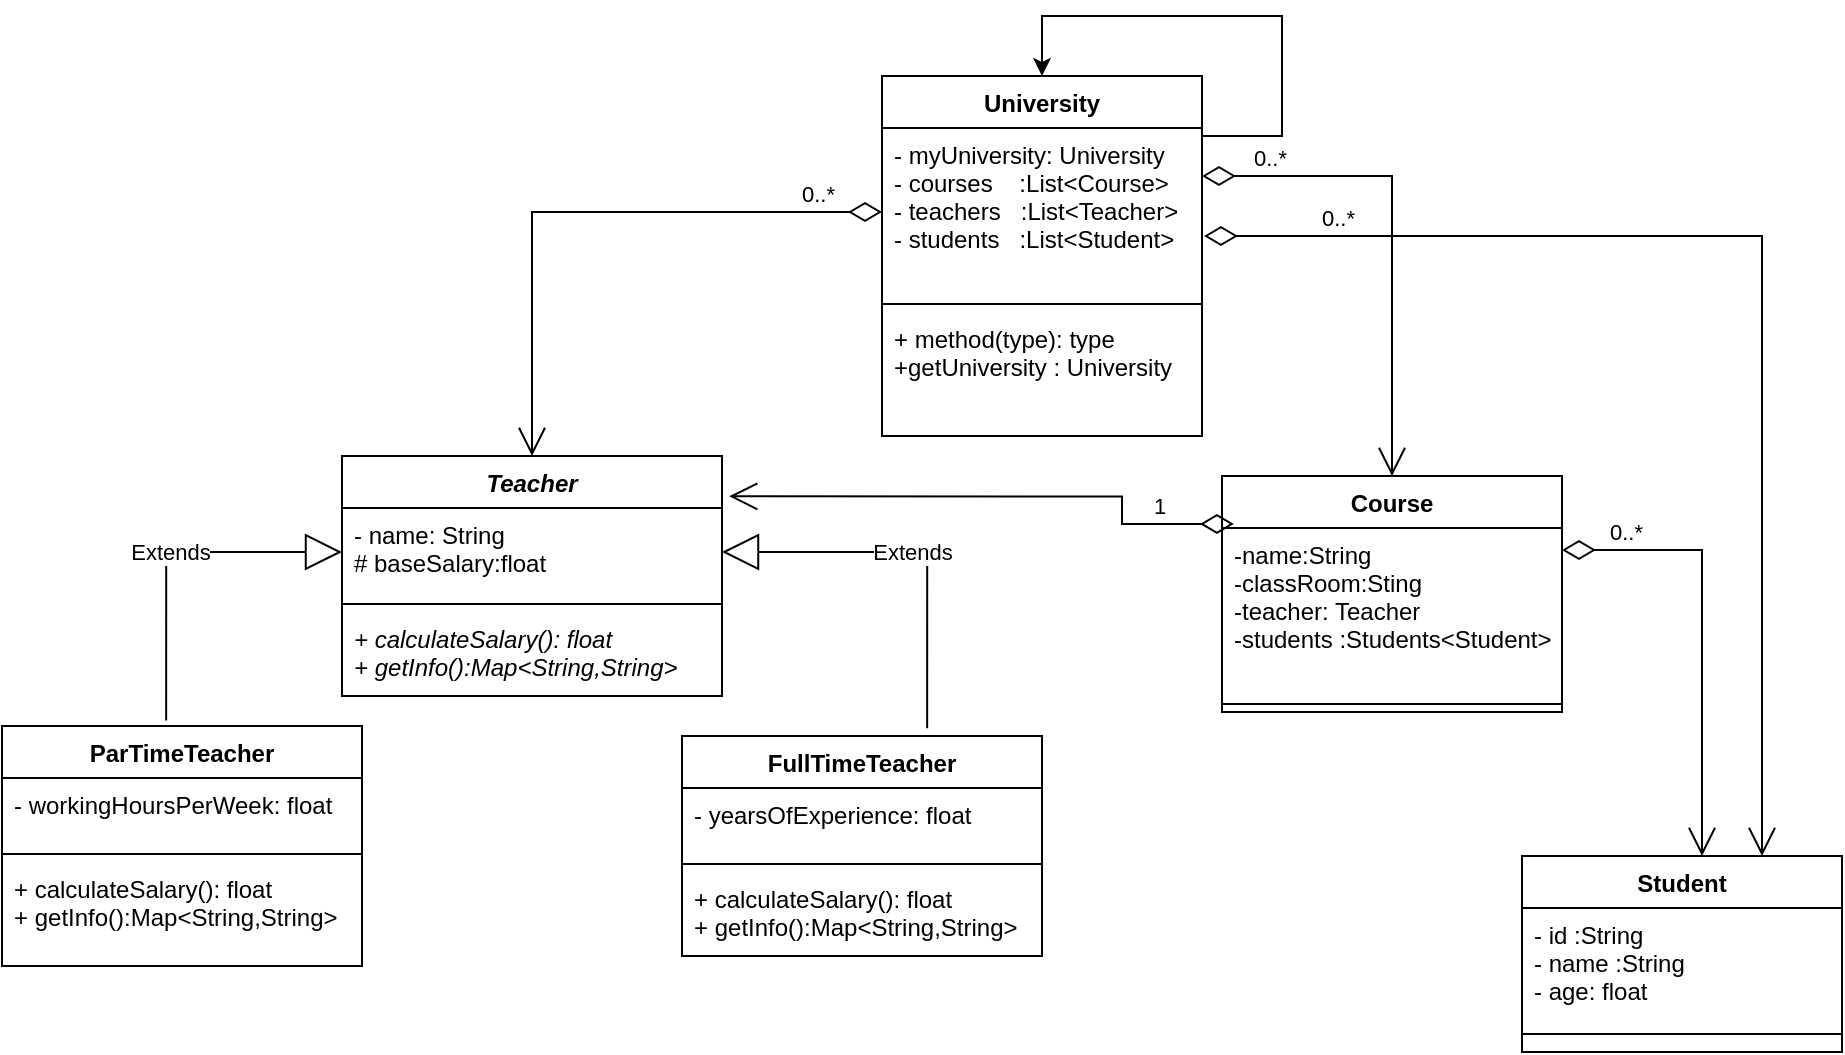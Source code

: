 <mxfile version="15.5.4" type="device"><diagram id="-78miWyJ6WiRi0RIiGMA" name="Page-1"><mxGraphModel dx="2249" dy="804" grid="1" gridSize="10" guides="1" tooltips="1" connect="1" arrows="1" fold="1" page="1" pageScale="1" pageWidth="827" pageHeight="1169" math="0" shadow="0"><root><mxCell id="0"/><mxCell id="1" parent="0"/><mxCell id="RMaE_vzX4WJ8GaiOxR_T-1" value="University" style="swimlane;fontStyle=1;align=center;verticalAlign=top;childLayout=stackLayout;horizontal=1;startSize=26;horizontalStack=0;resizeParent=1;resizeParentMax=0;resizeLast=0;collapsible=1;marginBottom=0;" parent="1" vertex="1"><mxGeometry x="300" y="90" width="160" height="180" as="geometry"/></mxCell><mxCell id="RMaE_vzX4WJ8GaiOxR_T-2" value="- myUniversity: University&#10;- courses    :List&lt;Course&gt;&#10;- teachers   :List&lt;Teacher&gt;&#10;- students   :List&lt;Student&gt;&#10;" style="text;strokeColor=none;fillColor=none;align=left;verticalAlign=top;spacingLeft=4;spacingRight=4;overflow=hidden;rotatable=0;points=[[0,0.5],[1,0.5]];portConstraint=eastwest;" parent="RMaE_vzX4WJ8GaiOxR_T-1" vertex="1"><mxGeometry y="26" width="160" height="84" as="geometry"/></mxCell><mxCell id="RMaE_vzX4WJ8GaiOxR_T-3" value="" style="line;strokeWidth=1;fillColor=none;align=left;verticalAlign=middle;spacingTop=-1;spacingLeft=3;spacingRight=3;rotatable=0;labelPosition=right;points=[];portConstraint=eastwest;" parent="RMaE_vzX4WJ8GaiOxR_T-1" vertex="1"><mxGeometry y="110" width="160" height="8" as="geometry"/></mxCell><mxCell id="RMaE_vzX4WJ8GaiOxR_T-4" value="+ method(type): type&#10;+getUniversity : University" style="text;strokeColor=none;fillColor=none;align=left;verticalAlign=top;spacingLeft=4;spacingRight=4;overflow=hidden;rotatable=0;points=[[0,0.5],[1,0.5]];portConstraint=eastwest;" parent="RMaE_vzX4WJ8GaiOxR_T-1" vertex="1"><mxGeometry y="118" width="160" height="62" as="geometry"/></mxCell><mxCell id="Niwpielj9NcFQVEb2Opz-1" style="edgeStyle=orthogonalEdgeStyle;rounded=0;orthogonalLoop=1;jettySize=auto;html=1;entryX=0.5;entryY=0;entryDx=0;entryDy=0;exitX=1;exitY=0.5;exitDx=0;exitDy=0;" edge="1" parent="RMaE_vzX4WJ8GaiOxR_T-1" source="RMaE_vzX4WJ8GaiOxR_T-2" target="RMaE_vzX4WJ8GaiOxR_T-1"><mxGeometry relative="1" as="geometry"><Array as="points"><mxPoint x="160" y="30"/><mxPoint x="200" y="30"/><mxPoint x="200" y="-30"/><mxPoint x="80" y="-30"/></Array></mxGeometry></mxCell><mxCell id="RMaE_vzX4WJ8GaiOxR_T-5" value="Teacher" style="swimlane;fontStyle=3;align=center;verticalAlign=top;childLayout=stackLayout;horizontal=1;startSize=26;horizontalStack=0;resizeParent=1;resizeParentMax=0;resizeLast=0;collapsible=1;marginBottom=0;" parent="1" vertex="1"><mxGeometry x="30" y="280" width="190" height="120" as="geometry"/></mxCell><mxCell id="RMaE_vzX4WJ8GaiOxR_T-6" value="- name: String&#10;# baseSalary:float" style="text;strokeColor=none;fillColor=none;align=left;verticalAlign=top;spacingLeft=4;spacingRight=4;overflow=hidden;rotatable=0;points=[[0,0.5],[1,0.5]];portConstraint=eastwest;" parent="RMaE_vzX4WJ8GaiOxR_T-5" vertex="1"><mxGeometry y="26" width="190" height="44" as="geometry"/></mxCell><mxCell id="RMaE_vzX4WJ8GaiOxR_T-7" value="" style="line;strokeWidth=1;fillColor=none;align=left;verticalAlign=middle;spacingTop=-1;spacingLeft=3;spacingRight=3;rotatable=0;labelPosition=right;points=[];portConstraint=eastwest;" parent="RMaE_vzX4WJ8GaiOxR_T-5" vertex="1"><mxGeometry y="70" width="190" height="8" as="geometry"/></mxCell><mxCell id="RMaE_vzX4WJ8GaiOxR_T-8" value="+ calculateSalary(): float&#10;+ getInfo():Map&lt;String,String&gt;" style="text;strokeColor=none;fillColor=none;align=left;verticalAlign=top;spacingLeft=4;spacingRight=4;overflow=hidden;rotatable=0;points=[[0,0.5],[1,0.5]];portConstraint=eastwest;fontStyle=2" parent="RMaE_vzX4WJ8GaiOxR_T-5" vertex="1"><mxGeometry y="78" width="190" height="42" as="geometry"/></mxCell><mxCell id="RMaE_vzX4WJ8GaiOxR_T-9" value="ParTimeTeacher" style="swimlane;fontStyle=1;align=center;verticalAlign=top;childLayout=stackLayout;horizontal=1;startSize=26;horizontalStack=0;resizeParent=1;resizeParentMax=0;resizeLast=0;collapsible=1;marginBottom=0;" parent="1" vertex="1"><mxGeometry x="-140" y="415" width="180" height="120" as="geometry"/></mxCell><mxCell id="RMaE_vzX4WJ8GaiOxR_T-10" value="- workingHoursPerWeek: float&#10;" style="text;strokeColor=none;fillColor=none;align=left;verticalAlign=top;spacingLeft=4;spacingRight=4;overflow=hidden;rotatable=0;points=[[0,0.5],[1,0.5]];portConstraint=eastwest;" parent="RMaE_vzX4WJ8GaiOxR_T-9" vertex="1"><mxGeometry y="26" width="180" height="34" as="geometry"/></mxCell><mxCell id="RMaE_vzX4WJ8GaiOxR_T-11" value="" style="line;strokeWidth=1;fillColor=none;align=left;verticalAlign=middle;spacingTop=-1;spacingLeft=3;spacingRight=3;rotatable=0;labelPosition=right;points=[];portConstraint=eastwest;" parent="RMaE_vzX4WJ8GaiOxR_T-9" vertex="1"><mxGeometry y="60" width="180" height="8" as="geometry"/></mxCell><mxCell id="RMaE_vzX4WJ8GaiOxR_T-12" value="+ calculateSalary(): float&#10;+ getInfo():Map&lt;String,String&gt;" style="text;strokeColor=none;fillColor=none;align=left;verticalAlign=top;spacingLeft=4;spacingRight=4;overflow=hidden;rotatable=0;points=[[0,0.5],[1,0.5]];portConstraint=eastwest;" parent="RMaE_vzX4WJ8GaiOxR_T-9" vertex="1"><mxGeometry y="68" width="180" height="52" as="geometry"/></mxCell><mxCell id="RMaE_vzX4WJ8GaiOxR_T-13" value="FullTimeTeacher" style="swimlane;fontStyle=1;align=center;verticalAlign=top;childLayout=stackLayout;horizontal=1;startSize=26;horizontalStack=0;resizeParent=1;resizeParentMax=0;resizeLast=0;collapsible=1;marginBottom=0;" parent="1" vertex="1"><mxGeometry x="200" y="420" width="180" height="110" as="geometry"/></mxCell><mxCell id="RMaE_vzX4WJ8GaiOxR_T-14" value="- yearsOfExperience: float&#10;" style="text;strokeColor=none;fillColor=none;align=left;verticalAlign=top;spacingLeft=4;spacingRight=4;overflow=hidden;rotatable=0;points=[[0,0.5],[1,0.5]];portConstraint=eastwest;" parent="RMaE_vzX4WJ8GaiOxR_T-13" vertex="1"><mxGeometry y="26" width="180" height="34" as="geometry"/></mxCell><mxCell id="RMaE_vzX4WJ8GaiOxR_T-15" value="" style="line;strokeWidth=1;fillColor=none;align=left;verticalAlign=middle;spacingTop=-1;spacingLeft=3;spacingRight=3;rotatable=0;labelPosition=right;points=[];portConstraint=eastwest;" parent="RMaE_vzX4WJ8GaiOxR_T-13" vertex="1"><mxGeometry y="60" width="180" height="8" as="geometry"/></mxCell><mxCell id="RMaE_vzX4WJ8GaiOxR_T-16" value="+ calculateSalary(): float&#10;+ getInfo():Map&lt;String,String&gt;" style="text;strokeColor=none;fillColor=none;align=left;verticalAlign=top;spacingLeft=4;spacingRight=4;overflow=hidden;rotatable=0;points=[[0,0.5],[1,0.5]];portConstraint=eastwest;" parent="RMaE_vzX4WJ8GaiOxR_T-13" vertex="1"><mxGeometry y="68" width="180" height="42" as="geometry"/></mxCell><mxCell id="RMaE_vzX4WJ8GaiOxR_T-17" value="Course" style="swimlane;fontStyle=1;align=center;verticalAlign=top;childLayout=stackLayout;horizontal=1;startSize=26;horizontalStack=0;resizeParent=1;resizeParentMax=0;resizeLast=0;collapsible=1;marginBottom=0;" parent="1" vertex="1"><mxGeometry x="470" y="290" width="170" height="118" as="geometry"/></mxCell><mxCell id="RMaE_vzX4WJ8GaiOxR_T-18" value="-name:String&#10;-classRoom:Sting&#10;-teacher: Teacher&#10;-students :Students&lt;Student&gt;&#10;" style="text;strokeColor=none;fillColor=none;align=left;verticalAlign=top;spacingLeft=4;spacingRight=4;overflow=hidden;rotatable=0;points=[[0,0.5],[1,0.5]];portConstraint=eastwest;" parent="RMaE_vzX4WJ8GaiOxR_T-17" vertex="1"><mxGeometry y="26" width="170" height="84" as="geometry"/></mxCell><mxCell id="RMaE_vzX4WJ8GaiOxR_T-19" value="" style="line;strokeWidth=1;fillColor=none;align=left;verticalAlign=middle;spacingTop=-1;spacingLeft=3;spacingRight=3;rotatable=0;labelPosition=right;points=[];portConstraint=eastwest;" parent="RMaE_vzX4WJ8GaiOxR_T-17" vertex="1"><mxGeometry y="110" width="170" height="8" as="geometry"/></mxCell><mxCell id="RMaE_vzX4WJ8GaiOxR_T-21" value="Student" style="swimlane;fontStyle=1;align=center;verticalAlign=top;childLayout=stackLayout;horizontal=1;startSize=26;horizontalStack=0;resizeParent=1;resizeParentMax=0;resizeLast=0;collapsible=1;marginBottom=0;" parent="1" vertex="1"><mxGeometry x="620" y="480" width="160" height="98" as="geometry"/></mxCell><mxCell id="RMaE_vzX4WJ8GaiOxR_T-22" value="- id :String&#10;- name :String&#10;- age: float" style="text;strokeColor=none;fillColor=none;align=left;verticalAlign=top;spacingLeft=4;spacingRight=4;overflow=hidden;rotatable=0;points=[[0,0.5],[1,0.5]];portConstraint=eastwest;" parent="RMaE_vzX4WJ8GaiOxR_T-21" vertex="1"><mxGeometry y="26" width="160" height="54" as="geometry"/></mxCell><mxCell id="RMaE_vzX4WJ8GaiOxR_T-23" value="" style="line;strokeWidth=1;fillColor=none;align=left;verticalAlign=middle;spacingTop=-1;spacingLeft=3;spacingRight=3;rotatable=0;labelPosition=right;points=[];portConstraint=eastwest;" parent="RMaE_vzX4WJ8GaiOxR_T-21" vertex="1"><mxGeometry y="80" width="160" height="18" as="geometry"/></mxCell><mxCell id="RMaE_vzX4WJ8GaiOxR_T-30" value="Extends" style="endArrow=block;endSize=16;endFill=0;html=1;rounded=0;edgeStyle=orthogonalEdgeStyle;exitX=0.681;exitY=-0.035;exitDx=0;exitDy=0;exitPerimeter=0;" parent="1" source="RMaE_vzX4WJ8GaiOxR_T-13" target="RMaE_vzX4WJ8GaiOxR_T-6" edge="1"><mxGeometry width="160" relative="1" as="geometry"><mxPoint x="430" y="410" as="sourcePoint"/><mxPoint x="590" y="410" as="targetPoint"/></mxGeometry></mxCell><mxCell id="RMaE_vzX4WJ8GaiOxR_T-31" value="Extends" style="endArrow=block;endSize=16;endFill=0;html=1;rounded=0;edgeStyle=orthogonalEdgeStyle;entryX=0;entryY=0.5;entryDx=0;entryDy=0;exitX=0.456;exitY=-0.023;exitDx=0;exitDy=0;exitPerimeter=0;" parent="1" source="RMaE_vzX4WJ8GaiOxR_T-9" target="RMaE_vzX4WJ8GaiOxR_T-6" edge="1"><mxGeometry width="160" relative="1" as="geometry"><mxPoint x="430" y="410" as="sourcePoint"/><mxPoint x="590" y="410" as="targetPoint"/></mxGeometry></mxCell><mxCell id="RMaE_vzX4WJ8GaiOxR_T-32" value="0..*" style="endArrow=open;html=1;endSize=12;startArrow=diamondThin;startSize=14;startFill=0;edgeStyle=orthogonalEdgeStyle;align=left;verticalAlign=bottom;rounded=0;exitX=0;exitY=0.5;exitDx=0;exitDy=0;" parent="1" source="RMaE_vzX4WJ8GaiOxR_T-2" target="RMaE_vzX4WJ8GaiOxR_T-5" edge="1"><mxGeometry x="-0.716" relative="1" as="geometry"><mxPoint x="100" y="190" as="sourcePoint"/><mxPoint x="260" y="190" as="targetPoint"/><mxPoint as="offset"/></mxGeometry></mxCell><mxCell id="RMaE_vzX4WJ8GaiOxR_T-33" value="0..*" style="endArrow=open;html=1;endSize=12;startArrow=diamondThin;startSize=14;startFill=0;edgeStyle=orthogonalEdgeStyle;align=left;verticalAlign=bottom;rounded=0;entryX=0.5;entryY=0;entryDx=0;entryDy=0;" parent="1" target="RMaE_vzX4WJ8GaiOxR_T-17" edge="1"><mxGeometry x="-0.807" relative="1" as="geometry"><mxPoint x="460" y="140" as="sourcePoint"/><mxPoint x="140" y="280" as="targetPoint"/><Array as="points"><mxPoint x="460" y="140"/><mxPoint x="555" y="140"/></Array><mxPoint as="offset"/></mxGeometry></mxCell><mxCell id="RMaE_vzX4WJ8GaiOxR_T-34" value="0..*" style="endArrow=open;html=1;endSize=12;startArrow=diamondThin;startSize=14;startFill=0;edgeStyle=orthogonalEdgeStyle;align=left;verticalAlign=bottom;rounded=0;entryX=0.75;entryY=0;entryDx=0;entryDy=0;" parent="1" target="RMaE_vzX4WJ8GaiOxR_T-21" edge="1"><mxGeometry x="-0.807" relative="1" as="geometry"><mxPoint x="461" y="170" as="sourcePoint"/><mxPoint x="550" y="290" as="targetPoint"/><Array as="points"><mxPoint x="461" y="170"/><mxPoint x="740" y="170"/></Array><mxPoint as="offset"/></mxGeometry></mxCell><mxCell id="RMaE_vzX4WJ8GaiOxR_T-36" value="1" style="endArrow=open;html=1;endSize=12;startArrow=diamondThin;startSize=14;startFill=0;edgeStyle=orthogonalEdgeStyle;align=left;verticalAlign=bottom;rounded=0;entryX=1.019;entryY=0.168;entryDx=0;entryDy=0;entryPerimeter=0;exitX=0.035;exitY=0.203;exitDx=0;exitDy=0;exitPerimeter=0;" parent="1" source="RMaE_vzX4WJ8GaiOxR_T-17" target="RMaE_vzX4WJ8GaiOxR_T-5" edge="1"><mxGeometry x="-0.686" relative="1" as="geometry"><mxPoint x="420" y="320" as="sourcePoint"/><mxPoint x="440" y="452" as="targetPoint"/><Array as="points"><mxPoint x="420" y="314"/><mxPoint x="420" y="300"/></Array><mxPoint as="offset"/></mxGeometry></mxCell><mxCell id="RMaE_vzX4WJ8GaiOxR_T-37" value="0..*" style="endArrow=open;html=1;endSize=12;startArrow=diamondThin;startSize=14;startFill=0;edgeStyle=orthogonalEdgeStyle;align=left;verticalAlign=bottom;rounded=0;" parent="1" source="RMaE_vzX4WJ8GaiOxR_T-18" target="RMaE_vzX4WJ8GaiOxR_T-21" edge="1"><mxGeometry x="-0.807" relative="1" as="geometry"><mxPoint x="660" y="327" as="sourcePoint"/><mxPoint x="710" y="384" as="targetPoint"/><Array as="points"><mxPoint x="710" y="327"/></Array><mxPoint as="offset"/></mxGeometry></mxCell></root></mxGraphModel></diagram></mxfile>